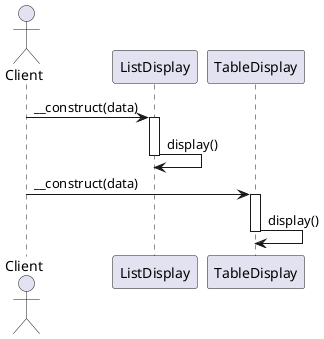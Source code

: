 @startuml template_method_sequence

actor Client
participant ListDisplay
participant TableDisplay

Client -> ListDisplay : __construct(data)
activate ListDisplay
ListDisplay -> ListDisplay : display()
deactivate ListDisplay

Client -> TableDisplay : __construct(data)
activate TableDisplay
TableDisplay -> TableDisplay : display()
deactivate TableDisplay

@enduml
